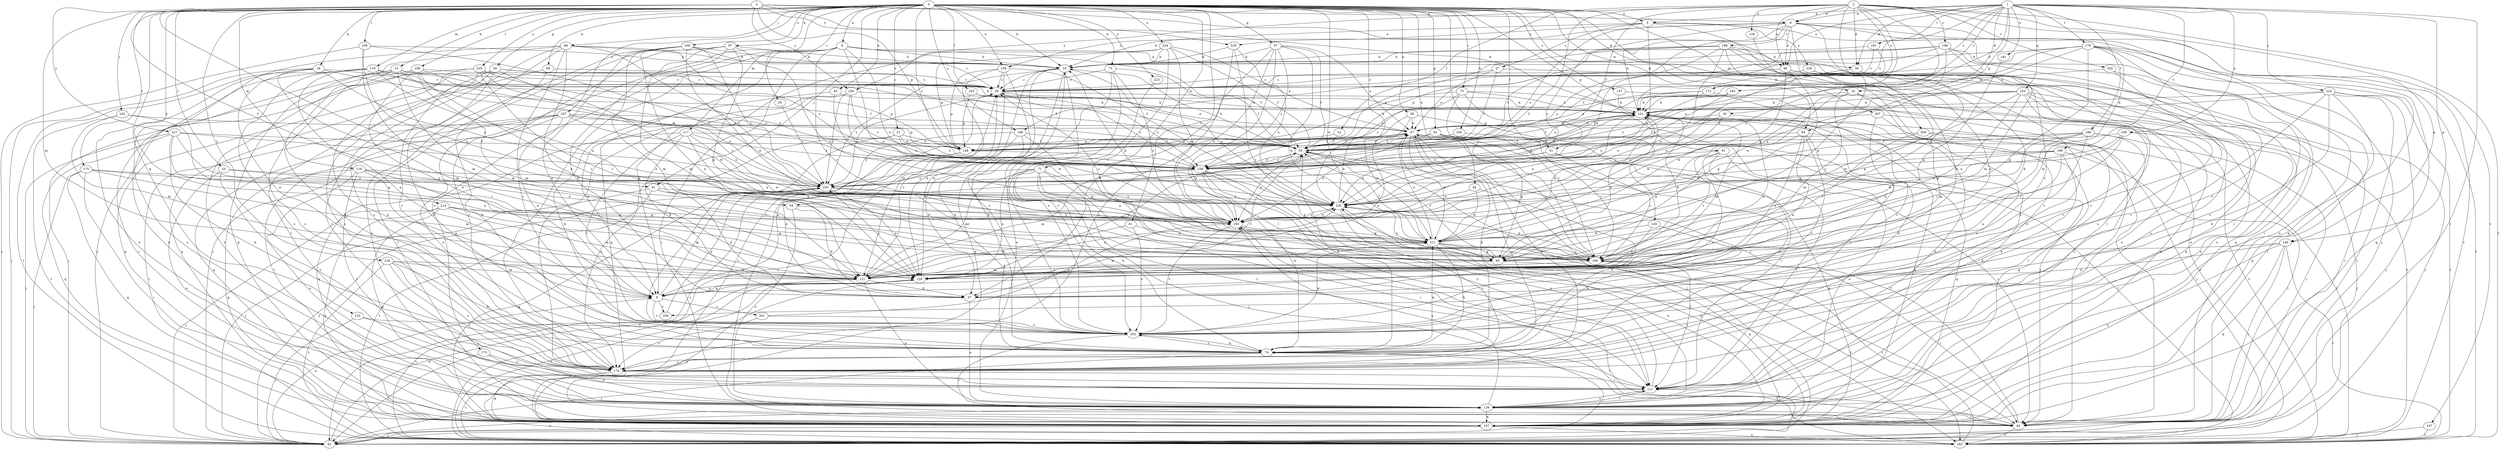strict digraph  {
0;
1;
2;
3;
4;
5;
8;
9;
15;
16;
19;
20;
21;
25;
27;
28;
32;
35;
36;
37;
38;
43;
45;
46;
47;
51;
52;
54;
55;
57;
58;
61;
62;
64;
65;
68;
71;
73;
74;
75;
81;
83;
88;
91;
92;
97;
100;
101;
103;
108;
109;
111;
116;
117;
119;
121;
128;
129;
137;
138;
139;
145;
146;
148;
152;
154;
157;
163;
165;
166;
169;
172;
173;
174;
175;
176;
180;
181;
182;
183;
186;
190;
191;
193;
196;
197;
198;
199;
200;
201;
202;
207;
209;
211;
214;
216;
220;
223;
224;
226;
227;
228;
229;
230;
234;
235;
237;
239;
0 -> 4  [label=a];
0 -> 5  [label=a];
0 -> 15  [label=b];
0 -> 16  [label=b];
0 -> 19  [label=b];
0 -> 20  [label=c];
0 -> 21  [label=c];
0 -> 25  [label=c];
0 -> 32  [label=d];
0 -> 38  [label=e];
0 -> 43  [label=e];
0 -> 45  [label=e];
0 -> 51  [label=f];
0 -> 57  [label=g];
0 -> 58  [label=g];
0 -> 61  [label=g];
0 -> 62  [label=g];
0 -> 64  [label=g];
0 -> 68  [label=h];
0 -> 71  [label=h];
0 -> 73  [label=h];
0 -> 75  [label=i];
0 -> 81  [label=i];
0 -> 88  [label=j];
0 -> 91  [label=j];
0 -> 97  [label=k];
0 -> 100  [label=k];
0 -> 103  [label=l];
0 -> 108  [label=l];
0 -> 109  [label=l];
0 -> 111  [label=l];
0 -> 116  [label=m];
0 -> 117  [label=m];
0 -> 119  [label=m];
0 -> 121  [label=m];
0 -> 137  [label=o];
0 -> 138  [label=o];
0 -> 145  [label=p];
0 -> 152  [label=q];
0 -> 163  [label=r];
0 -> 169  [label=s];
0 -> 175  [label=t];
0 -> 186  [label=u];
0 -> 207  [label=w];
0 -> 209  [label=w];
0 -> 211  [label=w];
0 -> 214  [label=x];
0 -> 216  [label=x];
0 -> 220  [label=x];
0 -> 223  [label=y];
0 -> 234  [label=z];
0 -> 235  [label=z];
0 -> 237  [label=z];
0 -> 239  [label=z];
1 -> 5  [label=a];
1 -> 8  [label=a];
1 -> 32  [label=d];
1 -> 35  [label=d];
1 -> 36  [label=d];
1 -> 46  [label=e];
1 -> 64  [label=g];
1 -> 83  [label=i];
1 -> 146  [label=p];
1 -> 154  [label=q];
1 -> 165  [label=r];
1 -> 172  [label=s];
1 -> 176  [label=t];
1 -> 180  [label=t];
1 -> 181  [label=t];
1 -> 186  [label=u];
1 -> 190  [label=u];
1 -> 191  [label=u];
1 -> 196  [label=v];
1 -> 224  [label=y];
2 -> 8  [label=a];
2 -> 36  [label=d];
2 -> 46  [label=e];
2 -> 51  [label=f];
2 -> 52  [label=f];
2 -> 54  [label=f];
2 -> 65  [label=g];
2 -> 128  [label=n];
2 -> 146  [label=p];
2 -> 172  [label=s];
2 -> 182  [label=t];
2 -> 183  [label=t];
2 -> 193  [label=u];
2 -> 197  [label=v];
2 -> 198  [label=v];
2 -> 220  [label=x];
2 -> 226  [label=y];
3 -> 8  [label=a];
3 -> 46  [label=e];
3 -> 54  [label=f];
3 -> 91  [label=j];
3 -> 101  [label=k];
3 -> 148  [label=p];
3 -> 226  [label=y];
3 -> 227  [label=y];
3 -> 228  [label=y];
4 -> 19  [label=b];
4 -> 36  [label=d];
4 -> 55  [label=f];
4 -> 83  [label=i];
4 -> 92  [label=j];
4 -> 157  [label=q];
4 -> 166  [label=r];
4 -> 173  [label=s];
4 -> 174  [label=s];
4 -> 193  [label=u];
4 -> 220  [label=x];
5 -> 19  [label=b];
5 -> 27  [label=c];
5 -> 37  [label=d];
5 -> 157  [label=q];
5 -> 220  [label=x];
5 -> 228  [label=y];
5 -> 229  [label=y];
8 -> 46  [label=e];
8 -> 65  [label=g];
8 -> 83  [label=i];
8 -> 92  [label=j];
8 -> 101  [label=k];
8 -> 138  [label=o];
8 -> 183  [label=t];
8 -> 199  [label=v];
8 -> 200  [label=v];
8 -> 220  [label=x];
8 -> 230  [label=y];
8 -> 239  [label=z];
9 -> 129  [label=n];
9 -> 200  [label=v];
9 -> 201  [label=v];
9 -> 202  [label=v];
9 -> 230  [label=y];
15 -> 28  [label=c];
15 -> 55  [label=f];
15 -> 74  [label=h];
15 -> 121  [label=m];
15 -> 139  [label=o];
15 -> 174  [label=s];
15 -> 239  [label=z];
16 -> 9  [label=a];
16 -> 28  [label=c];
16 -> 55  [label=f];
16 -> 92  [label=j];
16 -> 121  [label=m];
16 -> 139  [label=o];
16 -> 230  [label=y];
19 -> 28  [label=c];
19 -> 74  [label=h];
19 -> 129  [label=n];
19 -> 157  [label=q];
19 -> 202  [label=v];
19 -> 220  [label=x];
19 -> 230  [label=y];
20 -> 230  [label=y];
21 -> 55  [label=f];
21 -> 148  [label=p];
21 -> 174  [label=s];
21 -> 202  [label=v];
21 -> 239  [label=z];
25 -> 139  [label=o];
25 -> 174  [label=s];
25 -> 193  [label=u];
25 -> 230  [label=y];
27 -> 28  [label=c];
27 -> 47  [label=e];
27 -> 55  [label=f];
27 -> 157  [label=q];
28 -> 101  [label=k];
28 -> 239  [label=z];
32 -> 101  [label=k];
32 -> 121  [label=m];
32 -> 174  [label=s];
32 -> 183  [label=t];
32 -> 211  [label=w];
35 -> 47  [label=e];
35 -> 121  [label=m];
35 -> 220  [label=x];
35 -> 230  [label=y];
36 -> 139  [label=o];
36 -> 193  [label=u];
37 -> 55  [label=f];
37 -> 139  [label=o];
38 -> 47  [label=e];
38 -> 83  [label=i];
38 -> 211  [label=w];
38 -> 239  [label=z];
43 -> 74  [label=h];
43 -> 101  [label=k];
43 -> 211  [label=w];
45 -> 74  [label=h];
45 -> 211  [label=w];
45 -> 220  [label=x];
46 -> 28  [label=c];
46 -> 65  [label=g];
46 -> 139  [label=o];
46 -> 157  [label=q];
46 -> 174  [label=s];
46 -> 211  [label=w];
47 -> 55  [label=f];
47 -> 74  [label=h];
47 -> 83  [label=i];
47 -> 92  [label=j];
47 -> 148  [label=p];
47 -> 166  [label=r];
47 -> 174  [label=s];
47 -> 193  [label=u];
47 -> 211  [label=w];
51 -> 157  [label=q];
51 -> 166  [label=r];
51 -> 220  [label=x];
51 -> 239  [label=z];
52 -> 55  [label=f];
52 -> 148  [label=p];
54 -> 37  [label=d];
54 -> 139  [label=o];
54 -> 193  [label=u];
55 -> 19  [label=b];
55 -> 83  [label=i];
55 -> 129  [label=n];
55 -> 193  [label=u];
55 -> 239  [label=z];
57 -> 19  [label=b];
57 -> 37  [label=d];
57 -> 47  [label=e];
57 -> 55  [label=f];
57 -> 111  [label=l];
57 -> 193  [label=u];
57 -> 211  [label=w];
57 -> 239  [label=z];
58 -> 28  [label=c];
58 -> 74  [label=h];
58 -> 101  [label=k];
58 -> 111  [label=l];
58 -> 157  [label=q];
58 -> 174  [label=s];
58 -> 211  [label=w];
61 -> 111  [label=l];
61 -> 139  [label=o];
61 -> 166  [label=r];
61 -> 202  [label=v];
61 -> 239  [label=z];
62 -> 55  [label=f];
62 -> 65  [label=g];
62 -> 111  [label=l];
62 -> 174  [label=s];
62 -> 183  [label=t];
62 -> 193  [label=u];
64 -> 9  [label=a];
64 -> 55  [label=f];
64 -> 65  [label=g];
64 -> 83  [label=i];
64 -> 129  [label=n];
64 -> 157  [label=q];
64 -> 202  [label=v];
65 -> 55  [label=f];
65 -> 101  [label=k];
65 -> 121  [label=m];
65 -> 183  [label=t];
65 -> 220  [label=x];
68 -> 28  [label=c];
68 -> 74  [label=h];
68 -> 157  [label=q];
71 -> 74  [label=h];
71 -> 83  [label=i];
71 -> 92  [label=j];
71 -> 111  [label=l];
71 -> 121  [label=m];
71 -> 129  [label=n];
71 -> 193  [label=u];
71 -> 230  [label=y];
73 -> 28  [label=c];
73 -> 55  [label=f];
73 -> 139  [label=o];
73 -> 193  [label=u];
73 -> 202  [label=v];
74 -> 19  [label=b];
74 -> 55  [label=f];
74 -> 92  [label=j];
74 -> 101  [label=k];
74 -> 111  [label=l];
74 -> 174  [label=s];
74 -> 202  [label=v];
74 -> 211  [label=w];
75 -> 101  [label=k];
75 -> 111  [label=l];
75 -> 166  [label=r];
75 -> 183  [label=t];
75 -> 230  [label=y];
75 -> 239  [label=z];
81 -> 121  [label=m];
81 -> 202  [label=v];
81 -> 211  [label=w];
83 -> 55  [label=f];
83 -> 183  [label=t];
83 -> 193  [label=u];
88 -> 19  [label=b];
88 -> 92  [label=j];
88 -> 111  [label=l];
88 -> 129  [label=n];
88 -> 157  [label=q];
88 -> 174  [label=s];
88 -> 202  [label=v];
88 -> 230  [label=y];
88 -> 239  [label=z];
91 -> 37  [label=d];
91 -> 92  [label=j];
91 -> 166  [label=r];
91 -> 183  [label=t];
91 -> 220  [label=x];
92 -> 9  [label=a];
92 -> 111  [label=l];
92 -> 129  [label=n];
92 -> 139  [label=o];
92 -> 230  [label=y];
97 -> 19  [label=b];
97 -> 37  [label=d];
97 -> 65  [label=g];
97 -> 83  [label=i];
97 -> 121  [label=m];
97 -> 174  [label=s];
97 -> 193  [label=u];
100 -> 55  [label=f];
100 -> 166  [label=r];
101 -> 47  [label=e];
101 -> 55  [label=f];
101 -> 92  [label=j];
101 -> 121  [label=m];
101 -> 129  [label=n];
101 -> 193  [label=u];
103 -> 47  [label=e];
103 -> 101  [label=k];
103 -> 148  [label=p];
108 -> 9  [label=a];
108 -> 28  [label=c];
108 -> 83  [label=i];
108 -> 121  [label=m];
108 -> 139  [label=o];
108 -> 166  [label=r];
108 -> 239  [label=z];
109 -> 19  [label=b];
109 -> 92  [label=j];
109 -> 121  [label=m];
109 -> 193  [label=u];
109 -> 230  [label=y];
111 -> 101  [label=k];
111 -> 139  [label=o];
111 -> 239  [label=z];
116 -> 9  [label=a];
116 -> 65  [label=g];
116 -> 111  [label=l];
116 -> 139  [label=o];
116 -> 157  [label=q];
116 -> 166  [label=r];
116 -> 230  [label=y];
117 -> 37  [label=d];
117 -> 55  [label=f];
117 -> 65  [label=g];
117 -> 157  [label=q];
117 -> 202  [label=v];
117 -> 211  [label=w];
117 -> 239  [label=z];
119 -> 9  [label=a];
119 -> 28  [label=c];
119 -> 55  [label=f];
119 -> 139  [label=o];
119 -> 148  [label=p];
119 -> 174  [label=s];
119 -> 183  [label=t];
119 -> 193  [label=u];
121 -> 28  [label=c];
121 -> 37  [label=d];
121 -> 47  [label=e];
121 -> 139  [label=o];
121 -> 183  [label=t];
121 -> 211  [label=w];
121 -> 220  [label=x];
128 -> 37  [label=d];
129 -> 9  [label=a];
129 -> 183  [label=t];
129 -> 230  [label=y];
137 -> 83  [label=i];
137 -> 101  [label=k];
138 -> 28  [label=c];
138 -> 121  [label=m];
138 -> 129  [label=n];
138 -> 148  [label=p];
138 -> 202  [label=v];
138 -> 220  [label=x];
139 -> 83  [label=i];
139 -> 101  [label=k];
139 -> 111  [label=l];
139 -> 157  [label=q];
139 -> 193  [label=u];
145 -> 74  [label=h];
145 -> 129  [label=n];
145 -> 211  [label=w];
146 -> 37  [label=d];
146 -> 83  [label=i];
146 -> 139  [label=o];
146 -> 157  [label=q];
146 -> 166  [label=r];
146 -> 183  [label=t];
148 -> 37  [label=d];
148 -> 83  [label=i];
148 -> 92  [label=j];
148 -> 239  [label=z];
152 -> 92  [label=j];
152 -> 174  [label=s];
152 -> 202  [label=v];
154 -> 65  [label=g];
154 -> 83  [label=i];
154 -> 92  [label=j];
154 -> 101  [label=k];
154 -> 139  [label=o];
154 -> 148  [label=p];
154 -> 202  [label=v];
154 -> 211  [label=w];
154 -> 239  [label=z];
157 -> 28  [label=c];
157 -> 92  [label=j];
157 -> 101  [label=k];
157 -> 183  [label=t];
157 -> 220  [label=x];
163 -> 47  [label=e];
163 -> 65  [label=g];
163 -> 121  [label=m];
163 -> 183  [label=t];
165 -> 55  [label=f];
165 -> 101  [label=k];
165 -> 220  [label=x];
166 -> 47  [label=e];
166 -> 83  [label=i];
166 -> 101  [label=k];
166 -> 111  [label=l];
166 -> 129  [label=n];
166 -> 220  [label=x];
169 -> 9  [label=a];
169 -> 19  [label=b];
169 -> 28  [label=c];
169 -> 121  [label=m];
169 -> 129  [label=n];
169 -> 139  [label=o];
169 -> 211  [label=w];
169 -> 230  [label=y];
172 -> 47  [label=e];
172 -> 101  [label=k];
172 -> 202  [label=v];
172 -> 239  [label=z];
173 -> 92  [label=j];
173 -> 139  [label=o];
173 -> 174  [label=s];
174 -> 47  [label=e];
174 -> 111  [label=l];
174 -> 157  [label=q];
174 -> 183  [label=t];
175 -> 83  [label=i];
175 -> 92  [label=j];
175 -> 121  [label=m];
175 -> 157  [label=q];
175 -> 220  [label=x];
175 -> 230  [label=y];
176 -> 19  [label=b];
176 -> 28  [label=c];
176 -> 65  [label=g];
176 -> 101  [label=k];
176 -> 121  [label=m];
176 -> 139  [label=o];
176 -> 157  [label=q];
176 -> 183  [label=t];
176 -> 193  [label=u];
176 -> 202  [label=v];
180 -> 37  [label=d];
180 -> 55  [label=f];
180 -> 83  [label=i];
180 -> 166  [label=r];
180 -> 174  [label=s];
180 -> 193  [label=u];
180 -> 211  [label=w];
181 -> 19  [label=b];
181 -> 28  [label=c];
181 -> 101  [label=k];
182 -> 28  [label=c];
182 -> 83  [label=i];
182 -> 202  [label=v];
183 -> 28  [label=c];
183 -> 74  [label=h];
183 -> 129  [label=n];
183 -> 166  [label=r];
186 -> 9  [label=a];
186 -> 37  [label=d];
186 -> 55  [label=f];
186 -> 65  [label=g];
186 -> 230  [label=y];
190 -> 92  [label=j];
190 -> 148  [label=p];
190 -> 166  [label=r];
190 -> 193  [label=u];
190 -> 220  [label=x];
191 -> 65  [label=g];
193 -> 19  [label=b];
193 -> 111  [label=l];
193 -> 202  [label=v];
193 -> 211  [label=w];
193 -> 220  [label=x];
196 -> 9  [label=a];
196 -> 74  [label=h];
196 -> 83  [label=i];
196 -> 220  [label=x];
196 -> 230  [label=y];
196 -> 239  [label=z];
197 -> 92  [label=j];
197 -> 183  [label=t];
198 -> 19  [label=b];
198 -> 55  [label=f];
198 -> 111  [label=l];
198 -> 121  [label=m];
198 -> 148  [label=p];
198 -> 174  [label=s];
198 -> 211  [label=w];
199 -> 19  [label=b];
199 -> 55  [label=f];
199 -> 111  [label=l];
199 -> 129  [label=n];
199 -> 139  [label=o];
199 -> 148  [label=p];
199 -> 157  [label=q];
199 -> 193  [label=u];
199 -> 239  [label=z];
200 -> 230  [label=y];
201 -> 174  [label=s];
201 -> 193  [label=u];
201 -> 202  [label=v];
202 -> 74  [label=h];
202 -> 83  [label=i];
202 -> 211  [label=w];
207 -> 47  [label=e];
207 -> 129  [label=n];
207 -> 157  [label=q];
207 -> 183  [label=t];
209 -> 55  [label=f];
209 -> 111  [label=l];
209 -> 166  [label=r];
209 -> 183  [label=t];
211 -> 28  [label=c];
211 -> 47  [label=e];
211 -> 55  [label=f];
211 -> 65  [label=g];
211 -> 74  [label=h];
211 -> 101  [label=k];
211 -> 157  [label=q];
211 -> 166  [label=r];
214 -> 65  [label=g];
214 -> 92  [label=j];
214 -> 121  [label=m];
214 -> 129  [label=n];
214 -> 139  [label=o];
214 -> 157  [label=q];
214 -> 193  [label=u];
216 -> 74  [label=h];
216 -> 111  [label=l];
216 -> 121  [label=m];
216 -> 129  [label=n];
216 -> 174  [label=s];
216 -> 183  [label=t];
220 -> 47  [label=e];
220 -> 157  [label=q];
220 -> 174  [label=s];
220 -> 193  [label=u];
223 -> 202  [label=v];
224 -> 74  [label=h];
224 -> 83  [label=i];
224 -> 92  [label=j];
224 -> 101  [label=k];
224 -> 157  [label=q];
224 -> 183  [label=t];
224 -> 202  [label=v];
224 -> 239  [label=z];
226 -> 9  [label=a];
226 -> 101  [label=k];
226 -> 111  [label=l];
226 -> 220  [label=x];
226 -> 230  [label=y];
226 -> 239  [label=z];
227 -> 55  [label=f];
227 -> 74  [label=h];
227 -> 92  [label=j];
227 -> 129  [label=n];
227 -> 157  [label=q];
227 -> 166  [label=r];
227 -> 220  [label=x];
228 -> 19  [label=b];
228 -> 166  [label=r];
228 -> 174  [label=s];
228 -> 220  [label=x];
229 -> 28  [label=c];
229 -> 65  [label=g];
229 -> 139  [label=o];
229 -> 174  [label=s];
230 -> 28  [label=c];
230 -> 101  [label=k];
230 -> 129  [label=n];
230 -> 157  [label=q];
230 -> 193  [label=u];
230 -> 220  [label=x];
234 -> 9  [label=a];
234 -> 19  [label=b];
234 -> 47  [label=e];
234 -> 55  [label=f];
234 -> 148  [label=p];
234 -> 166  [label=r];
234 -> 193  [label=u];
235 -> 28  [label=c];
235 -> 74  [label=h];
235 -> 92  [label=j];
235 -> 166  [label=r];
235 -> 202  [label=v];
235 -> 220  [label=x];
235 -> 239  [label=z];
237 -> 9  [label=a];
237 -> 47  [label=e];
237 -> 83  [label=i];
237 -> 148  [label=p];
237 -> 157  [label=q];
237 -> 174  [label=s];
237 -> 183  [label=t];
237 -> 220  [label=x];
237 -> 230  [label=y];
239 -> 28  [label=c];
239 -> 55  [label=f];
239 -> 65  [label=g];
239 -> 74  [label=h];
239 -> 101  [label=k];
239 -> 121  [label=m];
239 -> 139  [label=o];
239 -> 183  [label=t];
239 -> 230  [label=y];
}
